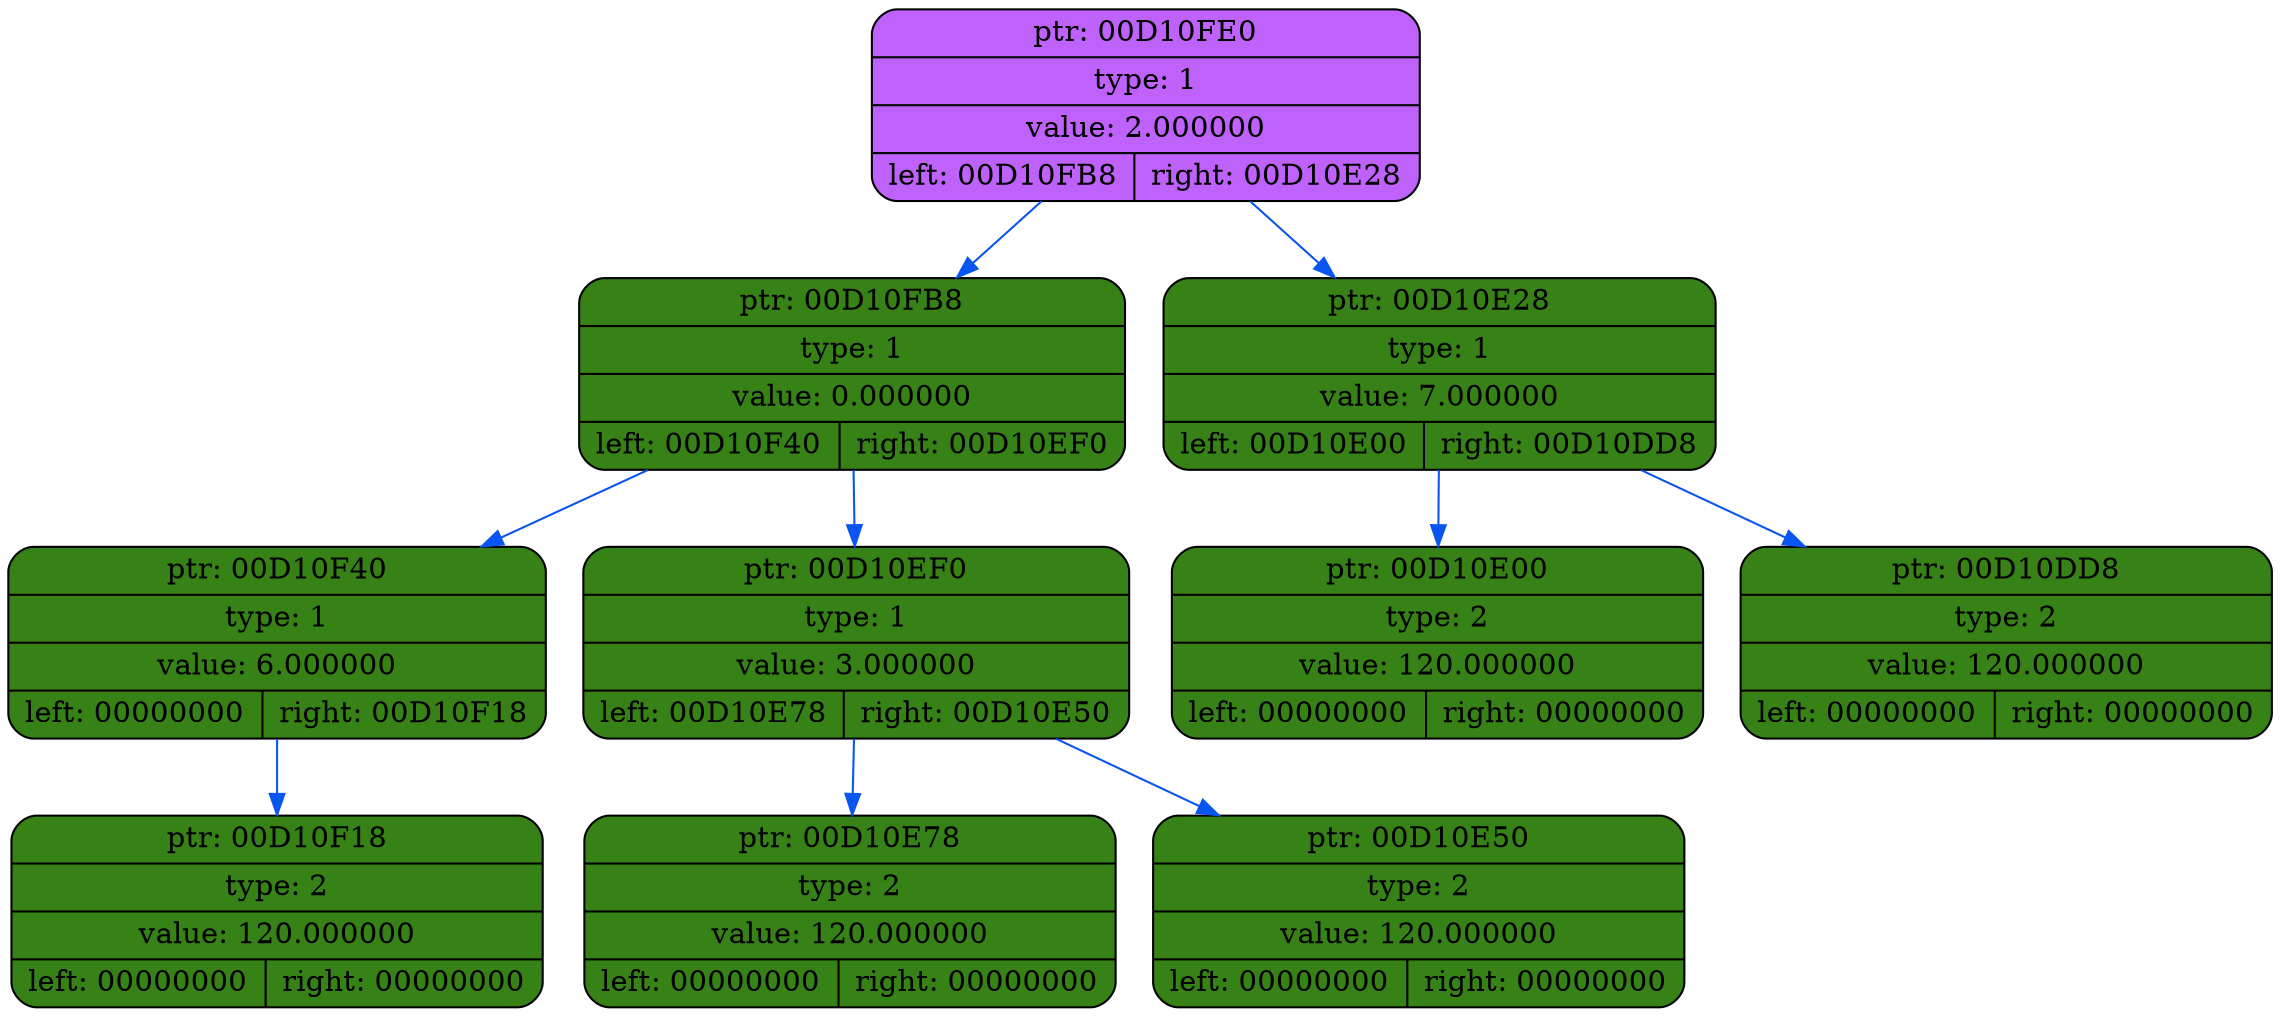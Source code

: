 digraph
{
    rankdir=TP

        node00D10FE0[shape=record,style="rounded,filled",fillcolor="#BF62FC",label="{ ptr: 00D10FE0 | type: 1 | value: 2.000000| { left: 00D10FB8 | right: 00D10E28 }}"];
    node00D10FE0 -> node00D10FB8[color="#0855F0"]
    node00D10FB8[shape=record,style="rounded,filled",fillcolor="#378217",label="{ ptr: 00D10FB8 | type: 1 | value: 0.000000| { left: 00D10F40 | right: 00D10EF0 }}"];
    node00D10FB8 -> node00D10F40[color="#0855F0"]
    node00D10F40[shape=record,style="rounded,filled",fillcolor="#378217",label="{ ptr: 00D10F40 | type: 1 | value: 6.000000| { left: 00000000 | right: 00D10F18 }}"];
    node00D10F40 -> node00D10F18[color="#0855F0"]
    node00D10F18[shape=record,style="rounded,filled",fillcolor="#378217",label="{ ptr: 00D10F18 | type: 2 | value: 120.000000| { left: 00000000 | right: 00000000 }}"];
    node00D10FB8 -> node00D10EF0[color="#0855F0"]
    node00D10EF0[shape=record,style="rounded,filled",fillcolor="#378217",label="{ ptr: 00D10EF0 | type: 1 | value: 3.000000| { left: 00D10E78 | right: 00D10E50 }}"];
    node00D10EF0 -> node00D10E78[color="#0855F0"]
    node00D10E78[shape=record,style="rounded,filled",fillcolor="#378217",label="{ ptr: 00D10E78 | type: 2 | value: 120.000000| { left: 00000000 | right: 00000000 }}"];
    node00D10EF0 -> node00D10E50[color="#0855F0"]
    node00D10E50[shape=record,style="rounded,filled",fillcolor="#378217",label="{ ptr: 00D10E50 | type: 2 | value: 120.000000| { left: 00000000 | right: 00000000 }}"];
    node00D10FE0 -> node00D10E28[color="#0855F0"]
    node00D10E28[shape=record,style="rounded,filled",fillcolor="#378217",label="{ ptr: 00D10E28 | type: 1 | value: 7.000000| { left: 00D10E00 | right: 00D10DD8 }}"];
    node00D10E28 -> node00D10E00[color="#0855F0"]
    node00D10E00[shape=record,style="rounded,filled",fillcolor="#378217",label="{ ptr: 00D10E00 | type: 2 | value: 120.000000| { left: 00000000 | right: 00000000 }}"];
    node00D10E28 -> node00D10DD8[color="#0855F0"]
    node00D10DD8[shape=record,style="rounded,filled",fillcolor="#378217",label="{ ptr: 00D10DD8 | type: 2 | value: 120.000000| { left: 00000000 | right: 00000000 }}"];
}